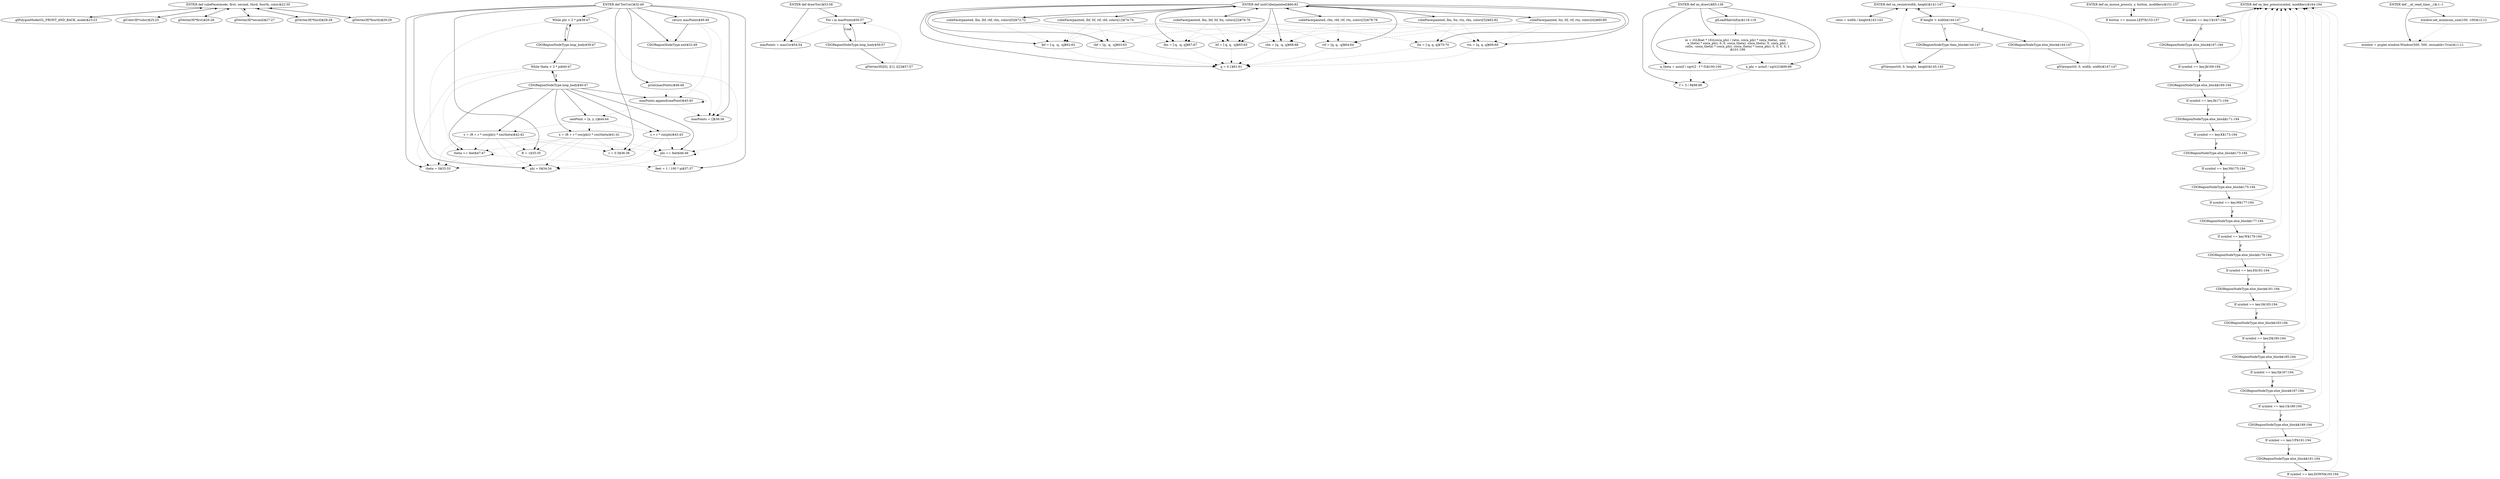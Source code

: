 digraph {
	subgraph sub_0 {
	}
	subgraph sub_1 {
		"c8498b2a-da3d-45c6-8810-eae11cf6c52e" [label="ENTER def cubeFace(mode, first, second, third, fourth, color)$22:30"]
		"e4e2a05f-6c4c-437c-a126-366490e6d1e9" [label="glPolygonMode(GL_FRONT_AND_BACK, mode)$23:23"]
		"8b8d597e-1390-4a84-85a5-9dbb96f6d28b" [label="glColor3f(*color)$25:25"]
		"d19c0170-a9c9-467a-948d-92aab2ed71b3" [label="glVertex3f(*first)$26:26"]
		"ca9c9302-28a5-4328-b395-8cebbd49890f" [label="glVertex3f(*second)$27:27"]
		"acd7b623-90de-49d3-9131-e30b1e952100" [label="glVertex3f(*third)$28:28"]
		"e43c0e7e-5860-4317-abc8-bd25de155641" [label="glVertex3f(*fourth)$29:29"]
		"c8498b2a-da3d-45c6-8810-eae11cf6c52e" -> "e4e2a05f-6c4c-437c-a126-366490e6d1e9" [style=solid]
		"c8498b2a-da3d-45c6-8810-eae11cf6c52e" -> "8b8d597e-1390-4a84-85a5-9dbb96f6d28b" [style=solid]
		"c8498b2a-da3d-45c6-8810-eae11cf6c52e" -> "d19c0170-a9c9-467a-948d-92aab2ed71b3" [style=solid]
		"c8498b2a-da3d-45c6-8810-eae11cf6c52e" -> "ca9c9302-28a5-4328-b395-8cebbd49890f" [style=solid]
		"c8498b2a-da3d-45c6-8810-eae11cf6c52e" -> "acd7b623-90de-49d3-9131-e30b1e952100" [style=solid]
		"c8498b2a-da3d-45c6-8810-eae11cf6c52e" -> "e43c0e7e-5860-4317-abc8-bd25de155641" [style=solid]
		"e4e2a05f-6c4c-437c-a126-366490e6d1e9" -> "c8498b2a-da3d-45c6-8810-eae11cf6c52e" [style=dotted]
		"8b8d597e-1390-4a84-85a5-9dbb96f6d28b" -> "c8498b2a-da3d-45c6-8810-eae11cf6c52e" [style=dotted]
		"d19c0170-a9c9-467a-948d-92aab2ed71b3" -> "c8498b2a-da3d-45c6-8810-eae11cf6c52e" [style=dotted]
		"ca9c9302-28a5-4328-b395-8cebbd49890f" -> "c8498b2a-da3d-45c6-8810-eae11cf6c52e" [style=dotted]
		"acd7b623-90de-49d3-9131-e30b1e952100" -> "c8498b2a-da3d-45c6-8810-eae11cf6c52e" [style=dotted]
		"e43c0e7e-5860-4317-abc8-bd25de155641" -> "c8498b2a-da3d-45c6-8810-eae11cf6c52e" [style=dotted]
	}
	subgraph sub_2 {
		"aad90420-f155-4760-a009-731fb0ff610d" [label="ENTER def TorCor()$32:49"]
		"6416aa85-5e6e-43bf-b1a1-d8ebb644eac3" [label="theta = 0$33:33"]
		"d3753797-e949-4a47-ac31-faca1f08006c" [label="phi = 0$34:34"]
		"a38ec790-ff5f-46e3-b811-0ef51255870c" [label="R = 1$35:35"]
		"2707bafe-1907-4ff3-9e6f-ab1bacd735a5" [label="r = 0.5$36:36"]
		"900e8415-5f6f-49f9-8d40-affc60b69d85" [label="feet = 1 / 100 * pi$37:37"]
		"0c67b009-9108-479d-b930-00d3e921f843" [label="masPoints = []$38:38"]
		"1f785d2b-f179-4498-b0cc-94edc16ea82a" [label="While phi < 2 * pi$39:47"]
		"2062d357-aec8-4c58-b2d2-033e29d3143d" [label="CDGRegionNodeType.loop_body$39:47"]
		"0b6cbaaa-0590-4f32-a900-77e46b88e5e2" [label="While theta < 2 * pi$40:47"]
		"4c0264ae-f459-47dc-b95a-4131e91c6661" [label="CDGRegionNodeType.loop_body$40:47"]
		"0bd96b9f-fae1-4c97-94b3-5b6b3582e999" [label="x = (R + r * cos(phi)) * cos(theta)$41:41"]
		"906bd3b4-2e21-45a0-9d27-2354f70c5762" [label="y = (R + r * cos(phi)) * sin(theta)$42:42"]
		"5ddef941-747e-44d5-9e7a-e91bb719207f" [label="z = r * sin(phi)$43:43"]
		"00339551-4178-49a4-9ca8-750a4b1e771e" [label="onePoint = [x, y, z]$44:44"]
		"a1ed31bf-c2ad-46de-99ac-e123f3edbe3a" [label="masPoints.append(onePoint)$45:45"]
		"70fe8356-9c68-4af2-be0d-26383964b41f" [label="phi += feet$46:46"]
		"71ad84e8-b3bc-4ef9-9694-609afc15eda8" [label="theta += feet$47:47"]
		"d2ffb72f-e5e2-43a6-b9f9-94940089c77e" [label="print(masPoints)$48:48"]
		"a2e98b82-979b-435c-a86d-7741a7479da8" [label="return masPoints$49:49"]
		"27b9a13b-1d3c-4239-adaf-06659e3c34d1" [label="CDGRegionNodeType.exit$32:49"]
		"aad90420-f155-4760-a009-731fb0ff610d" -> "6416aa85-5e6e-43bf-b1a1-d8ebb644eac3" [style=solid]
		"aad90420-f155-4760-a009-731fb0ff610d" -> "d3753797-e949-4a47-ac31-faca1f08006c" [style=solid]
		"aad90420-f155-4760-a009-731fb0ff610d" -> "a38ec790-ff5f-46e3-b811-0ef51255870c" [style=solid]
		"aad90420-f155-4760-a009-731fb0ff610d" -> "2707bafe-1907-4ff3-9e6f-ab1bacd735a5" [style=solid]
		"aad90420-f155-4760-a009-731fb0ff610d" -> "900e8415-5f6f-49f9-8d40-affc60b69d85" [style=solid]
		"aad90420-f155-4760-a009-731fb0ff610d" -> "0c67b009-9108-479d-b930-00d3e921f843" [style=solid]
		"aad90420-f155-4760-a009-731fb0ff610d" -> "1f785d2b-f179-4498-b0cc-94edc16ea82a" [style=solid]
		"2062d357-aec8-4c58-b2d2-033e29d3143d" -> "1f785d2b-f179-4498-b0cc-94edc16ea82a" [style=solid]
		"1f785d2b-f179-4498-b0cc-94edc16ea82a" -> "2062d357-aec8-4c58-b2d2-033e29d3143d" [label=T style=solid]
		"2062d357-aec8-4c58-b2d2-033e29d3143d" -> "0b6cbaaa-0590-4f32-a900-77e46b88e5e2" [style=solid]
		"4c0264ae-f459-47dc-b95a-4131e91c6661" -> "0b6cbaaa-0590-4f32-a900-77e46b88e5e2" [style=solid]
		"0b6cbaaa-0590-4f32-a900-77e46b88e5e2" -> "4c0264ae-f459-47dc-b95a-4131e91c6661" [label=T style=solid]
		"4c0264ae-f459-47dc-b95a-4131e91c6661" -> "0bd96b9f-fae1-4c97-94b3-5b6b3582e999" [style=solid]
		"4c0264ae-f459-47dc-b95a-4131e91c6661" -> "906bd3b4-2e21-45a0-9d27-2354f70c5762" [style=solid]
		"4c0264ae-f459-47dc-b95a-4131e91c6661" -> "5ddef941-747e-44d5-9e7a-e91bb719207f" [style=solid]
		"4c0264ae-f459-47dc-b95a-4131e91c6661" -> "00339551-4178-49a4-9ca8-750a4b1e771e" [style=solid]
		"4c0264ae-f459-47dc-b95a-4131e91c6661" -> "a1ed31bf-c2ad-46de-99ac-e123f3edbe3a" [style=solid]
		"4c0264ae-f459-47dc-b95a-4131e91c6661" -> "70fe8356-9c68-4af2-be0d-26383964b41f" [style=solid]
		"4c0264ae-f459-47dc-b95a-4131e91c6661" -> "71ad84e8-b3bc-4ef9-9694-609afc15eda8" [style=solid]
		"aad90420-f155-4760-a009-731fb0ff610d" -> "d2ffb72f-e5e2-43a6-b9f9-94940089c77e" [style=solid]
		"aad90420-f155-4760-a009-731fb0ff610d" -> "a2e98b82-979b-435c-a86d-7741a7479da8" [style=solid]
		"a2e98b82-979b-435c-a86d-7741a7479da8" -> "27b9a13b-1d3c-4239-adaf-06659e3c34d1" [style=solid]
		"aad90420-f155-4760-a009-731fb0ff610d" -> "27b9a13b-1d3c-4239-adaf-06659e3c34d1" [style=solid]
		"1f785d2b-f179-4498-b0cc-94edc16ea82a" -> "70fe8356-9c68-4af2-be0d-26383964b41f" [style=dotted]
		"1f785d2b-f179-4498-b0cc-94edc16ea82a" -> "d3753797-e949-4a47-ac31-faca1f08006c" [style=dotted]
		"0b6cbaaa-0590-4f32-a900-77e46b88e5e2" -> "71ad84e8-b3bc-4ef9-9694-609afc15eda8" [style=dotted]
		"0b6cbaaa-0590-4f32-a900-77e46b88e5e2" -> "6416aa85-5e6e-43bf-b1a1-d8ebb644eac3" [style=dotted]
		"0bd96b9f-fae1-4c97-94b3-5b6b3582e999" -> "a38ec790-ff5f-46e3-b811-0ef51255870c" [style=dotted]
		"0bd96b9f-fae1-4c97-94b3-5b6b3582e999" -> "d3753797-e949-4a47-ac31-faca1f08006c" [style=dotted]
		"0bd96b9f-fae1-4c97-94b3-5b6b3582e999" -> "71ad84e8-b3bc-4ef9-9694-609afc15eda8" [style=dotted]
		"0bd96b9f-fae1-4c97-94b3-5b6b3582e999" -> "2707bafe-1907-4ff3-9e6f-ab1bacd735a5" [style=dotted]
		"0bd96b9f-fae1-4c97-94b3-5b6b3582e999" -> "6416aa85-5e6e-43bf-b1a1-d8ebb644eac3" [style=dotted]
		"0bd96b9f-fae1-4c97-94b3-5b6b3582e999" -> "70fe8356-9c68-4af2-be0d-26383964b41f" [style=dotted]
		"906bd3b4-2e21-45a0-9d27-2354f70c5762" -> "a38ec790-ff5f-46e3-b811-0ef51255870c" [style=dotted]
		"906bd3b4-2e21-45a0-9d27-2354f70c5762" -> "d3753797-e949-4a47-ac31-faca1f08006c" [style=dotted]
		"906bd3b4-2e21-45a0-9d27-2354f70c5762" -> "71ad84e8-b3bc-4ef9-9694-609afc15eda8" [style=dotted]
		"906bd3b4-2e21-45a0-9d27-2354f70c5762" -> "2707bafe-1907-4ff3-9e6f-ab1bacd735a5" [style=dotted]
		"906bd3b4-2e21-45a0-9d27-2354f70c5762" -> "6416aa85-5e6e-43bf-b1a1-d8ebb644eac3" [style=dotted]
		"906bd3b4-2e21-45a0-9d27-2354f70c5762" -> "70fe8356-9c68-4af2-be0d-26383964b41f" [style=dotted]
		"5ddef941-747e-44d5-9e7a-e91bb719207f" -> "2707bafe-1907-4ff3-9e6f-ab1bacd735a5" [style=dotted]
		"5ddef941-747e-44d5-9e7a-e91bb719207f" -> "70fe8356-9c68-4af2-be0d-26383964b41f" [style=dotted]
		"5ddef941-747e-44d5-9e7a-e91bb719207f" -> "d3753797-e949-4a47-ac31-faca1f08006c" [style=dotted]
		"00339551-4178-49a4-9ca8-750a4b1e771e" -> "5ddef941-747e-44d5-9e7a-e91bb719207f" [style=dotted]
		"00339551-4178-49a4-9ca8-750a4b1e771e" -> "906bd3b4-2e21-45a0-9d27-2354f70c5762" [style=dotted]
		"00339551-4178-49a4-9ca8-750a4b1e771e" -> "0bd96b9f-fae1-4c97-94b3-5b6b3582e999" [style=dotted]
		"a1ed31bf-c2ad-46de-99ac-e123f3edbe3a" -> "0c67b009-9108-479d-b930-00d3e921f843" [style=dotted]
		"a1ed31bf-c2ad-46de-99ac-e123f3edbe3a" -> "00339551-4178-49a4-9ca8-750a4b1e771e" [style=dotted]
		"a1ed31bf-c2ad-46de-99ac-e123f3edbe3a" -> "a1ed31bf-c2ad-46de-99ac-e123f3edbe3a" [style=dotted]
		"70fe8356-9c68-4af2-be0d-26383964b41f" -> "70fe8356-9c68-4af2-be0d-26383964b41f" [style=dotted]
		"70fe8356-9c68-4af2-be0d-26383964b41f" -> "900e8415-5f6f-49f9-8d40-affc60b69d85" [style=dotted]
		"70fe8356-9c68-4af2-be0d-26383964b41f" -> "d3753797-e949-4a47-ac31-faca1f08006c" [style=dotted]
		"71ad84e8-b3bc-4ef9-9694-609afc15eda8" -> "71ad84e8-b3bc-4ef9-9694-609afc15eda8" [style=dotted]
		"71ad84e8-b3bc-4ef9-9694-609afc15eda8" -> "6416aa85-5e6e-43bf-b1a1-d8ebb644eac3" [style=dotted]
		"71ad84e8-b3bc-4ef9-9694-609afc15eda8" -> "900e8415-5f6f-49f9-8d40-affc60b69d85" [style=dotted]
		"d2ffb72f-e5e2-43a6-b9f9-94940089c77e" -> "0c67b009-9108-479d-b930-00d3e921f843" [style=dotted]
		"d2ffb72f-e5e2-43a6-b9f9-94940089c77e" -> "a1ed31bf-c2ad-46de-99ac-e123f3edbe3a" [style=dotted]
		"a2e98b82-979b-435c-a86d-7741a7479da8" -> "0c67b009-9108-479d-b930-00d3e921f843" [style=dotted]
		"a2e98b82-979b-435c-a86d-7741a7479da8" -> "a1ed31bf-c2ad-46de-99ac-e123f3edbe3a" [style=dotted]
	}
	subgraph sub_3 {
		"2a13d43c-b7a7-4229-bef9-c0e0f09d02f1" [label="ENTER def drawTor()$53:58"]
		"de08131c-17e5-4271-a195-ab4ceddad653" [label="masPoints = masCor$54:54"]
		"264f573f-45d6-411c-82d2-4599762a652d" [label="For i in masPoints$56:57"]
		"14813549-cec2-4352-9ee1-4fc81894438a" [label="CDGRegionNodeType.loop_body$56:57"]
		"ce041fdf-0309-4aa3-a8a3-6da7caa5469a" [label="glVertex3f(i[0], i[1], i[2])$57:57"]
		"2a13d43c-b7a7-4229-bef9-c0e0f09d02f1" -> "de08131c-17e5-4271-a195-ab4ceddad653" [style=solid]
		"2a13d43c-b7a7-4229-bef9-c0e0f09d02f1" -> "264f573f-45d6-411c-82d2-4599762a652d" [style=solid]
		"14813549-cec2-4352-9ee1-4fc81894438a" -> "264f573f-45d6-411c-82d2-4599762a652d" [style=solid]
		"264f573f-45d6-411c-82d2-4599762a652d" -> "14813549-cec2-4352-9ee1-4fc81894438a" [label=Cont style=solid]
		"14813549-cec2-4352-9ee1-4fc81894438a" -> "ce041fdf-0309-4aa3-a8a3-6da7caa5469a" [style=solid]
		"264f573f-45d6-411c-82d2-4599762a652d" -> "de08131c-17e5-4271-a195-ab4ceddad653" [style=dotted]
		"ce041fdf-0309-4aa3-a8a3-6da7caa5469a" -> "264f573f-45d6-411c-82d2-4599762a652d" [style=dotted]
	}
	subgraph sub_4 {
		"d926745f-b596-4499-aed4-da0c344b585a" [label="ENTER def unitCube(painted)$60:82"]
		"473e9e45-addb-4400-83cd-5de4a191351a" [label="q = 0.1$61:61"]
		"8ca74e1a-3822-4ded-a494-827917055a47" [label="lbf = [-q, -q, -q]$62:62"]
		"8f1f5222-833a-4f9e-b95a-b4d7dde955cd" [label="rbf = [q, -q, -q]$63:63"]
		"cafb9362-bdd8-4c3e-9893-908f585b9184" [label="rtf = [q, q, -q]$64:64"]
		"c6ec6d8c-01f1-46af-90c5-10d85732da7a" [label="ltf = [-q, q, -q]$65:65"]
		"4159794d-be8b-4ad8-b1b2-101bb4424f2a" [label="lbn = [-q, -q, q]$67:67"]
		"219ab090-cdac-4c59-a165-c660a14bac8e" [label="rbn = [q, -q, q]$68:68"]
		"c839e482-7021-4184-b84e-0f5f02fe047c" [label="rtn = [q, q, q]$69:69"]
		"ca4bef0e-94d4-4dcb-bb0d-c20b1c20554e" [label="ltn = [-q, q, q]$70:70"]
		"86482027-4723-482a-9763-d0dbabc4b07f" [label="cubeFace(painted, lbn, lbf, rbf, rbn, colors[0])$72:72"]
		"e1e3128f-f064-44da-950c-87c41cae8613" [label="cubeFace(painted, lbf, ltf, rtf, rbf, colors[1])$74:74"]
		"ec7b1cda-7486-425c-9c29-f2173a94e7d7" [label="cubeFace(painted, lbn, lbf, ltf, ltn, colors[2])$76:76"]
		"2a8a5e54-91fc-4be1-9f36-0f857218cc8b" [label="cubeFace(painted, rbn, rbf, rtf, rtn, colors[3])$78:78"]
		"fd34bef7-19bc-4dae-9d67-e49a04949487" [label="cubeFace(painted, ltn, ltf, rtf, rtn, colors[4])$80:80"]
		"b9f892a2-1abf-4fba-ac58-b43835b20a85" [label="cubeFace(painted, lbn, ltn, rtn, rbn, colors[5])$82:82"]
		"d926745f-b596-4499-aed4-da0c344b585a" -> "473e9e45-addb-4400-83cd-5de4a191351a" [style=solid]
		"d926745f-b596-4499-aed4-da0c344b585a" -> "8ca74e1a-3822-4ded-a494-827917055a47" [style=solid]
		"d926745f-b596-4499-aed4-da0c344b585a" -> "8f1f5222-833a-4f9e-b95a-b4d7dde955cd" [style=solid]
		"d926745f-b596-4499-aed4-da0c344b585a" -> "cafb9362-bdd8-4c3e-9893-908f585b9184" [style=solid]
		"d926745f-b596-4499-aed4-da0c344b585a" -> "c6ec6d8c-01f1-46af-90c5-10d85732da7a" [style=solid]
		"d926745f-b596-4499-aed4-da0c344b585a" -> "4159794d-be8b-4ad8-b1b2-101bb4424f2a" [style=solid]
		"d926745f-b596-4499-aed4-da0c344b585a" -> "219ab090-cdac-4c59-a165-c660a14bac8e" [style=solid]
		"d926745f-b596-4499-aed4-da0c344b585a" -> "c839e482-7021-4184-b84e-0f5f02fe047c" [style=solid]
		"d926745f-b596-4499-aed4-da0c344b585a" -> "ca4bef0e-94d4-4dcb-bb0d-c20b1c20554e" [style=solid]
		"d926745f-b596-4499-aed4-da0c344b585a" -> "86482027-4723-482a-9763-d0dbabc4b07f" [style=solid]
		"d926745f-b596-4499-aed4-da0c344b585a" -> "e1e3128f-f064-44da-950c-87c41cae8613" [style=solid]
		"d926745f-b596-4499-aed4-da0c344b585a" -> "ec7b1cda-7486-425c-9c29-f2173a94e7d7" [style=solid]
		"d926745f-b596-4499-aed4-da0c344b585a" -> "2a8a5e54-91fc-4be1-9f36-0f857218cc8b" [style=solid]
		"d926745f-b596-4499-aed4-da0c344b585a" -> "fd34bef7-19bc-4dae-9d67-e49a04949487" [style=solid]
		"d926745f-b596-4499-aed4-da0c344b585a" -> "b9f892a2-1abf-4fba-ac58-b43835b20a85" [style=solid]
		"8ca74e1a-3822-4ded-a494-827917055a47" -> "473e9e45-addb-4400-83cd-5de4a191351a" [style=dotted]
		"8f1f5222-833a-4f9e-b95a-b4d7dde955cd" -> "473e9e45-addb-4400-83cd-5de4a191351a" [style=dotted]
		"cafb9362-bdd8-4c3e-9893-908f585b9184" -> "473e9e45-addb-4400-83cd-5de4a191351a" [style=dotted]
		"c6ec6d8c-01f1-46af-90c5-10d85732da7a" -> "473e9e45-addb-4400-83cd-5de4a191351a" [style=dotted]
		"4159794d-be8b-4ad8-b1b2-101bb4424f2a" -> "473e9e45-addb-4400-83cd-5de4a191351a" [style=dotted]
		"219ab090-cdac-4c59-a165-c660a14bac8e" -> "473e9e45-addb-4400-83cd-5de4a191351a" [style=dotted]
		"c839e482-7021-4184-b84e-0f5f02fe047c" -> "473e9e45-addb-4400-83cd-5de4a191351a" [style=dotted]
		"ca4bef0e-94d4-4dcb-bb0d-c20b1c20554e" -> "473e9e45-addb-4400-83cd-5de4a191351a" [style=dotted]
		"86482027-4723-482a-9763-d0dbabc4b07f" -> "8ca74e1a-3822-4ded-a494-827917055a47" [style=dotted]
		"86482027-4723-482a-9763-d0dbabc4b07f" -> "4159794d-be8b-4ad8-b1b2-101bb4424f2a" [style=dotted]
		"86482027-4723-482a-9763-d0dbabc4b07f" -> "8f1f5222-833a-4f9e-b95a-b4d7dde955cd" [style=dotted]
		"86482027-4723-482a-9763-d0dbabc4b07f" -> "d926745f-b596-4499-aed4-da0c344b585a" [style=dotted]
		"86482027-4723-482a-9763-d0dbabc4b07f" -> "219ab090-cdac-4c59-a165-c660a14bac8e" [style=dotted]
		"e1e3128f-f064-44da-950c-87c41cae8613" -> "8ca74e1a-3822-4ded-a494-827917055a47" [style=dotted]
		"e1e3128f-f064-44da-950c-87c41cae8613" -> "8f1f5222-833a-4f9e-b95a-b4d7dde955cd" [style=dotted]
		"e1e3128f-f064-44da-950c-87c41cae8613" -> "c6ec6d8c-01f1-46af-90c5-10d85732da7a" [style=dotted]
		"e1e3128f-f064-44da-950c-87c41cae8613" -> "d926745f-b596-4499-aed4-da0c344b585a" [style=dotted]
		"e1e3128f-f064-44da-950c-87c41cae8613" -> "cafb9362-bdd8-4c3e-9893-908f585b9184" [style=dotted]
		"ec7b1cda-7486-425c-9c29-f2173a94e7d7" -> "ca4bef0e-94d4-4dcb-bb0d-c20b1c20554e" [style=dotted]
		"ec7b1cda-7486-425c-9c29-f2173a94e7d7" -> "8ca74e1a-3822-4ded-a494-827917055a47" [style=dotted]
		"ec7b1cda-7486-425c-9c29-f2173a94e7d7" -> "4159794d-be8b-4ad8-b1b2-101bb4424f2a" [style=dotted]
		"ec7b1cda-7486-425c-9c29-f2173a94e7d7" -> "c6ec6d8c-01f1-46af-90c5-10d85732da7a" [style=dotted]
		"ec7b1cda-7486-425c-9c29-f2173a94e7d7" -> "d926745f-b596-4499-aed4-da0c344b585a" [style=dotted]
		"2a8a5e54-91fc-4be1-9f36-0f857218cc8b" -> "8f1f5222-833a-4f9e-b95a-b4d7dde955cd" [style=dotted]
		"2a8a5e54-91fc-4be1-9f36-0f857218cc8b" -> "c839e482-7021-4184-b84e-0f5f02fe047c" [style=dotted]
		"2a8a5e54-91fc-4be1-9f36-0f857218cc8b" -> "d926745f-b596-4499-aed4-da0c344b585a" [style=dotted]
		"2a8a5e54-91fc-4be1-9f36-0f857218cc8b" -> "cafb9362-bdd8-4c3e-9893-908f585b9184" [style=dotted]
		"2a8a5e54-91fc-4be1-9f36-0f857218cc8b" -> "219ab090-cdac-4c59-a165-c660a14bac8e" [style=dotted]
		"fd34bef7-19bc-4dae-9d67-e49a04949487" -> "ca4bef0e-94d4-4dcb-bb0d-c20b1c20554e" [style=dotted]
		"fd34bef7-19bc-4dae-9d67-e49a04949487" -> "c6ec6d8c-01f1-46af-90c5-10d85732da7a" [style=dotted]
		"fd34bef7-19bc-4dae-9d67-e49a04949487" -> "c839e482-7021-4184-b84e-0f5f02fe047c" [style=dotted]
		"fd34bef7-19bc-4dae-9d67-e49a04949487" -> "d926745f-b596-4499-aed4-da0c344b585a" [style=dotted]
		"fd34bef7-19bc-4dae-9d67-e49a04949487" -> "cafb9362-bdd8-4c3e-9893-908f585b9184" [style=dotted]
		"b9f892a2-1abf-4fba-ac58-b43835b20a85" -> "ca4bef0e-94d4-4dcb-bb0d-c20b1c20554e" [style=dotted]
		"b9f892a2-1abf-4fba-ac58-b43835b20a85" -> "4159794d-be8b-4ad8-b1b2-101bb4424f2a" [style=dotted]
		"b9f892a2-1abf-4fba-ac58-b43835b20a85" -> "c839e482-7021-4184-b84e-0f5f02fe047c" [style=dotted]
		"b9f892a2-1abf-4fba-ac58-b43835b20a85" -> "d926745f-b596-4499-aed4-da0c344b585a" [style=dotted]
		"b9f892a2-1abf-4fba-ac58-b43835b20a85" -> "219ab090-cdac-4c59-a165-c660a14bac8e" [style=dotted]
	}
	subgraph sub_5 {
		"67def32e-3081-4399-b0a4-d296f7fb21d6" [label="ENTER def on_draw()$85:138"]
		"45c117b9-e0f7-4e0e-8d03-e36d00bc7fd7" [label="f = 3 / 8$98:98"]
		"bcd3dc77-027c-4af8-84ca-900a4e0f6346" [label="a_phi = asin(f / sqrt(2))$99:99"]
		"42f04a9f-24c9-44fb-9ccd-59f669aba517" [label="a_theta = asin(f / sqrt(2 - f * f))$100:100"]
		"878f1416-8d99-4b31-b65a-52a12c1f59a0" [label="m = (GLfloat * 16)(cos(a_phi) / ratio, sin(a_phi) * sin(a_theta), -cos(
    a_theta) * sin(a_phi), 0, 0, cos(a_theta), sin(a_theta), 0, sin(a_phi) /
    ratio, -sin(a_theta) * cos(a_phi), cos(a_theta) * cos(a_phi), 0, 0, 0, 0, 1
    )$101:106"]
		"c467f97f-94eb-48ec-a5f9-b466052b84a4" [label="glLoadMatrixf(m)$118:118"]
		"67def32e-3081-4399-b0a4-d296f7fb21d6" -> "45c117b9-e0f7-4e0e-8d03-e36d00bc7fd7" [style=solid]
		"67def32e-3081-4399-b0a4-d296f7fb21d6" -> "bcd3dc77-027c-4af8-84ca-900a4e0f6346" [style=solid]
		"67def32e-3081-4399-b0a4-d296f7fb21d6" -> "42f04a9f-24c9-44fb-9ccd-59f669aba517" [style=solid]
		"67def32e-3081-4399-b0a4-d296f7fb21d6" -> "878f1416-8d99-4b31-b65a-52a12c1f59a0" [style=solid]
		"67def32e-3081-4399-b0a4-d296f7fb21d6" -> "c467f97f-94eb-48ec-a5f9-b466052b84a4" [style=solid]
		"bcd3dc77-027c-4af8-84ca-900a4e0f6346" -> "45c117b9-e0f7-4e0e-8d03-e36d00bc7fd7" [style=dotted]
		"42f04a9f-24c9-44fb-9ccd-59f669aba517" -> "45c117b9-e0f7-4e0e-8d03-e36d00bc7fd7" [style=dotted]
		"878f1416-8d99-4b31-b65a-52a12c1f59a0" -> "42f04a9f-24c9-44fb-9ccd-59f669aba517" [style=dotted]
		"878f1416-8d99-4b31-b65a-52a12c1f59a0" -> "bcd3dc77-027c-4af8-84ca-900a4e0f6346" [style=dotted]
		"c467f97f-94eb-48ec-a5f9-b466052b84a4" -> "878f1416-8d99-4b31-b65a-52a12c1f59a0" [style=dotted]
	}
	subgraph sub_6 {
		"cdf34523-c0ef-4b85-9363-a51af02e6756" [label="ENTER def on_resize(width, height)$141:147"]
		"90136781-eceb-4fd8-8799-84b48557e06a" [label="ratio = width / height$143:143"]
		"fee73c6e-7c2c-4f99-8fdf-2277cc2d9ac5" [label="If height > width$144:147"]
		"8028ae35-a409-4a2d-9074-5d7a952a51fb" [label="CDGRegionNodeType.then_block$144:147"]
		"d8341fbe-246e-492f-9009-b5e2b96d2ae0" [label="glViewport(0, 0, height, height)$145:145"]
		"089015fe-2843-42bf-a794-33be67791bb4" [label="CDGRegionNodeType.else_block$144:147"]
		"70b5663f-d873-4239-a05d-e28193ece130" [label="glViewport(0, 0, width, width)$147:147"]
		"cdf34523-c0ef-4b85-9363-a51af02e6756" -> "90136781-eceb-4fd8-8799-84b48557e06a" [style=solid]
		"cdf34523-c0ef-4b85-9363-a51af02e6756" -> "fee73c6e-7c2c-4f99-8fdf-2277cc2d9ac5" [style=solid]
		"fee73c6e-7c2c-4f99-8fdf-2277cc2d9ac5" -> "8028ae35-a409-4a2d-9074-5d7a952a51fb" [label=T style=solid]
		"8028ae35-a409-4a2d-9074-5d7a952a51fb" -> "d8341fbe-246e-492f-9009-b5e2b96d2ae0" [style=solid]
		"fee73c6e-7c2c-4f99-8fdf-2277cc2d9ac5" -> "089015fe-2843-42bf-a794-33be67791bb4" [label=F style=solid]
		"089015fe-2843-42bf-a794-33be67791bb4" -> "70b5663f-d873-4239-a05d-e28193ece130" [style=solid]
		"90136781-eceb-4fd8-8799-84b48557e06a" -> "cdf34523-c0ef-4b85-9363-a51af02e6756" [style=dotted]
		"fee73c6e-7c2c-4f99-8fdf-2277cc2d9ac5" -> "cdf34523-c0ef-4b85-9363-a51af02e6756" [style=dotted]
		"d8341fbe-246e-492f-9009-b5e2b96d2ae0" -> "cdf34523-c0ef-4b85-9363-a51af02e6756" [style=dotted]
		"70b5663f-d873-4239-a05d-e28193ece130" -> "cdf34523-c0ef-4b85-9363-a51af02e6756" [style=dotted]
	}
	subgraph sub_7 {
		"b94b2b30-d503-44f9-bc8b-5dd83d2064b7" [label="ENTER def on_mouse_press(x, y, button, modifiers)$151:157"]
		"fcf81215-8ca4-48f1-ae16-a776f92f34da" [label="If button == mouse.LEFT$153:157"]
		"b94b2b30-d503-44f9-bc8b-5dd83d2064b7" -> "fcf81215-8ca4-48f1-ae16-a776f92f34da" [style=solid]
		"fcf81215-8ca4-48f1-ae16-a776f92f34da" -> "b94b2b30-d503-44f9-bc8b-5dd83d2064b7" [style=dotted]
	}
	subgraph sub_8 {
		"b1260047-2ffa-4b46-aa8d-443276debe0e" [label="ENTER def on_key_press(symbol, modifiers)$164:194"]
		"4a509940-56c3-410a-84b6-f86bb55b9b2c" [label="If symbol == key.U$167:194"]
		"f62f64ec-918c-4e38-b485-853c4fc3fd48" [label="CDGRegionNodeType.else_block$167:194"]
		"3259b726-4a09-4d9e-834b-49b009b5f8d5" [label="If symbol == key.J$169:194"]
		"54e71db6-0f48-427d-894b-58e246805bf4" [label="CDGRegionNodeType.else_block$169:194"]
		"56dc62e2-9014-4d2b-8c92-59cd51bdcf92" [label="If symbol == key.I$171:194"]
		"0d60ac4e-8f83-4250-9966-00b377f9fa24" [label="CDGRegionNodeType.else_block$171:194"]
		"22677cf9-4749-418d-ab25-1994af4e6209" [label="If symbol == key.K$173:194"]
		"0a862f24-c1b6-4334-99b4-341ca6c4e71d" [label="CDGRegionNodeType.else_block$173:194"]
		"9d048b0b-d2e3-45f7-9131-e755dae84ec1" [label="If symbol == key.N$175:194"]
		"cbba1b3f-53bc-4494-bb53-0b458012f7a1" [label="CDGRegionNodeType.else_block$175:194"]
		"c1338b97-b0fc-49fb-9eff-5544a44445b1" [label="If symbol == key.M$177:194"]
		"b689cd7f-fff5-4d9f-8d45-5c28cfc54bd3" [label="CDGRegionNodeType.else_block$177:194"]
		"4e84336c-4cea-4e47-9e07-72469ec7bb6e" [label="If symbol == key.W$179:194"]
		"94159175-3a3b-4ba9-bd59-2820cee1797c" [label="CDGRegionNodeType.else_block$179:194"]
		"955bdd32-6931-484d-b688-2f2de950d707" [label="If symbol == key.E$181:194"]
		"e21c0970-4ec7-4050-bfde-6589659872ec" [label="CDGRegionNodeType.else_block$181:194"]
		"01c750b7-43b2-4fda-a9bd-2aa20ccf7022" [label="If symbol == key.S$183:194"]
		"379f08d4-9ec5-4ded-8a5b-a33d84fa42cf" [label="CDGRegionNodeType.else_block$183:194"]
		"8f6710a1-6662-4197-ace6-e2ce94d56952" [label="If symbol == key.D$185:194"]
		"1c87dc4c-8011-4f71-848b-a1eff94e307d" [label="CDGRegionNodeType.else_block$185:194"]
		"41c8af6a-353a-4088-a8af-411f708d2de5" [label="If symbol == key.X$187:194"]
		"af310555-f38b-444b-a409-6c3cc31f465d" [label="CDGRegionNodeType.else_block$187:194"]
		"bc066e29-e464-4a88-be87-9350670e67df" [label="If symbol == key.C$189:194"]
		"b04b01b0-0c4f-4f14-b4a2-5ac1cf4baacc" [label="CDGRegionNodeType.else_block$189:194"]
		"7445df56-73ef-4487-9583-7d772c071cfe" [label="If symbol == key.UP$191:194"]
		"f32b4763-5630-409f-a146-3e307d2db228" [label="CDGRegionNodeType.else_block$191:194"]
		"0425278d-1937-4809-928a-f07b9a06c430" [label="If symbol == key.DOWN$193:194"]
		"b1260047-2ffa-4b46-aa8d-443276debe0e" -> "4a509940-56c3-410a-84b6-f86bb55b9b2c" [style=solid]
		"4a509940-56c3-410a-84b6-f86bb55b9b2c" -> "f62f64ec-918c-4e38-b485-853c4fc3fd48" [label=F style=solid]
		"f62f64ec-918c-4e38-b485-853c4fc3fd48" -> "3259b726-4a09-4d9e-834b-49b009b5f8d5" [style=solid]
		"3259b726-4a09-4d9e-834b-49b009b5f8d5" -> "54e71db6-0f48-427d-894b-58e246805bf4" [label=F style=solid]
		"54e71db6-0f48-427d-894b-58e246805bf4" -> "56dc62e2-9014-4d2b-8c92-59cd51bdcf92" [style=solid]
		"56dc62e2-9014-4d2b-8c92-59cd51bdcf92" -> "0d60ac4e-8f83-4250-9966-00b377f9fa24" [label=F style=solid]
		"0d60ac4e-8f83-4250-9966-00b377f9fa24" -> "22677cf9-4749-418d-ab25-1994af4e6209" [style=solid]
		"22677cf9-4749-418d-ab25-1994af4e6209" -> "0a862f24-c1b6-4334-99b4-341ca6c4e71d" [label=F style=solid]
		"0a862f24-c1b6-4334-99b4-341ca6c4e71d" -> "9d048b0b-d2e3-45f7-9131-e755dae84ec1" [style=solid]
		"9d048b0b-d2e3-45f7-9131-e755dae84ec1" -> "cbba1b3f-53bc-4494-bb53-0b458012f7a1" [label=F style=solid]
		"cbba1b3f-53bc-4494-bb53-0b458012f7a1" -> "c1338b97-b0fc-49fb-9eff-5544a44445b1" [style=solid]
		"c1338b97-b0fc-49fb-9eff-5544a44445b1" -> "b689cd7f-fff5-4d9f-8d45-5c28cfc54bd3" [label=F style=solid]
		"b689cd7f-fff5-4d9f-8d45-5c28cfc54bd3" -> "4e84336c-4cea-4e47-9e07-72469ec7bb6e" [style=solid]
		"4e84336c-4cea-4e47-9e07-72469ec7bb6e" -> "94159175-3a3b-4ba9-bd59-2820cee1797c" [label=F style=solid]
		"94159175-3a3b-4ba9-bd59-2820cee1797c" -> "955bdd32-6931-484d-b688-2f2de950d707" [style=solid]
		"955bdd32-6931-484d-b688-2f2de950d707" -> "e21c0970-4ec7-4050-bfde-6589659872ec" [label=F style=solid]
		"e21c0970-4ec7-4050-bfde-6589659872ec" -> "01c750b7-43b2-4fda-a9bd-2aa20ccf7022" [style=solid]
		"01c750b7-43b2-4fda-a9bd-2aa20ccf7022" -> "379f08d4-9ec5-4ded-8a5b-a33d84fa42cf" [label=F style=solid]
		"379f08d4-9ec5-4ded-8a5b-a33d84fa42cf" -> "8f6710a1-6662-4197-ace6-e2ce94d56952" [style=solid]
		"8f6710a1-6662-4197-ace6-e2ce94d56952" -> "1c87dc4c-8011-4f71-848b-a1eff94e307d" [label=F style=solid]
		"1c87dc4c-8011-4f71-848b-a1eff94e307d" -> "41c8af6a-353a-4088-a8af-411f708d2de5" [style=solid]
		"41c8af6a-353a-4088-a8af-411f708d2de5" -> "af310555-f38b-444b-a409-6c3cc31f465d" [label=F style=solid]
		"af310555-f38b-444b-a409-6c3cc31f465d" -> "bc066e29-e464-4a88-be87-9350670e67df" [style=solid]
		"bc066e29-e464-4a88-be87-9350670e67df" -> "b04b01b0-0c4f-4f14-b4a2-5ac1cf4baacc" [label=F style=solid]
		"b04b01b0-0c4f-4f14-b4a2-5ac1cf4baacc" -> "7445df56-73ef-4487-9583-7d772c071cfe" [style=solid]
		"7445df56-73ef-4487-9583-7d772c071cfe" -> "f32b4763-5630-409f-a146-3e307d2db228" [label=F style=solid]
		"f32b4763-5630-409f-a146-3e307d2db228" -> "0425278d-1937-4809-928a-f07b9a06c430" [style=solid]
		"4a509940-56c3-410a-84b6-f86bb55b9b2c" -> "b1260047-2ffa-4b46-aa8d-443276debe0e" [style=dotted]
		"3259b726-4a09-4d9e-834b-49b009b5f8d5" -> "b1260047-2ffa-4b46-aa8d-443276debe0e" [style=dotted]
		"56dc62e2-9014-4d2b-8c92-59cd51bdcf92" -> "b1260047-2ffa-4b46-aa8d-443276debe0e" [style=dotted]
		"22677cf9-4749-418d-ab25-1994af4e6209" -> "b1260047-2ffa-4b46-aa8d-443276debe0e" [style=dotted]
		"9d048b0b-d2e3-45f7-9131-e755dae84ec1" -> "b1260047-2ffa-4b46-aa8d-443276debe0e" [style=dotted]
		"c1338b97-b0fc-49fb-9eff-5544a44445b1" -> "b1260047-2ffa-4b46-aa8d-443276debe0e" [style=dotted]
		"4e84336c-4cea-4e47-9e07-72469ec7bb6e" -> "b1260047-2ffa-4b46-aa8d-443276debe0e" [style=dotted]
		"955bdd32-6931-484d-b688-2f2de950d707" -> "b1260047-2ffa-4b46-aa8d-443276debe0e" [style=dotted]
		"01c750b7-43b2-4fda-a9bd-2aa20ccf7022" -> "b1260047-2ffa-4b46-aa8d-443276debe0e" [style=dotted]
		"8f6710a1-6662-4197-ace6-e2ce94d56952" -> "b1260047-2ffa-4b46-aa8d-443276debe0e" [style=dotted]
		"41c8af6a-353a-4088-a8af-411f708d2de5" -> "b1260047-2ffa-4b46-aa8d-443276debe0e" [style=dotted]
		"bc066e29-e464-4a88-be87-9350670e67df" -> "b1260047-2ffa-4b46-aa8d-443276debe0e" [style=dotted]
		"7445df56-73ef-4487-9583-7d772c071cfe" -> "b1260047-2ffa-4b46-aa8d-443276debe0e" [style=dotted]
		"0425278d-1937-4809-928a-f07b9a06c430" -> "b1260047-2ffa-4b46-aa8d-443276debe0e" [style=dotted]
	}
	subgraph sub_9 {
		"9ce2e04b-0398-4d1f-b449-52d7953bd9e5" [label="ENTER def __at_read_time__()$-1:-1"]
		"7ab6dc06-c343-41b1-a14c-03d5fe00e3fe" [label="window = pyglet.window.Window(500, 500, resizable=True)$11:11"]
		"ae2b0184-55c1-45a0-b1de-411294ddee96" [label="window.set_minimum_size(100, 100)$12:12"]
		"9ce2e04b-0398-4d1f-b449-52d7953bd9e5" -> "7ab6dc06-c343-41b1-a14c-03d5fe00e3fe" [style=solid]
		"9ce2e04b-0398-4d1f-b449-52d7953bd9e5" -> "ae2b0184-55c1-45a0-b1de-411294ddee96" [style=solid]
		"ae2b0184-55c1-45a0-b1de-411294ddee96" -> "7ab6dc06-c343-41b1-a14c-03d5fe00e3fe" [style=dotted]
	}
}
